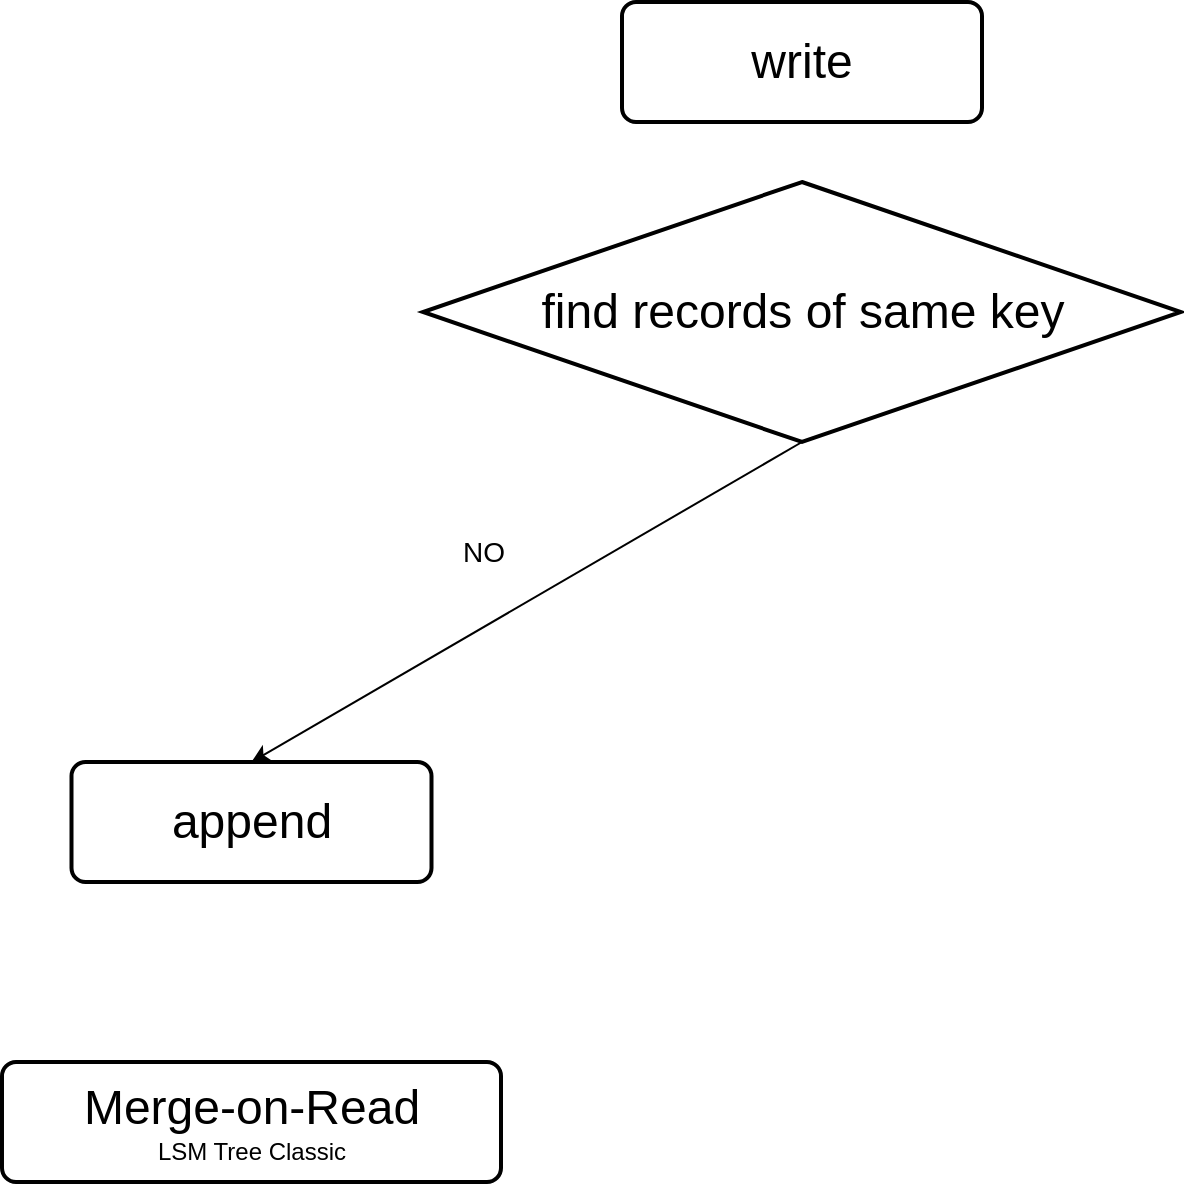 <mxfile version="21.2.1" type="github" pages="3">
  <diagram id="JbDepIAnJ_UnjSTBu0zZ" name="更新流程">
    <mxGraphModel dx="1011" dy="633" grid="1" gridSize="10" guides="1" tooltips="1" connect="1" arrows="1" fold="1" page="1" pageScale="1" pageWidth="827" pageHeight="1169" math="0" shadow="0">
      <root>
        <mxCell id="0" />
        <mxCell id="1" parent="0" />
        <mxCell id="gCz_q3hz_UD_uHODym0T-1" value="&lt;font style=&quot;&quot;&gt;&lt;span style=&quot;font-size: 24px;&quot;&gt;write&lt;/span&gt;&lt;br&gt;&lt;/font&gt;" style="rounded=1;whiteSpace=wrap;html=1;absoluteArcSize=1;arcSize=14;strokeWidth=2;" vertex="1" parent="1">
          <mxGeometry x="340" y="230" width="180" height="60" as="geometry" />
        </mxCell>
        <mxCell id="gCz_q3hz_UD_uHODym0T-3" value="&lt;font style=&quot;font-size: 24px;&quot;&gt;find records of same key&lt;/font&gt;" style="strokeWidth=2;html=1;shape=mxgraph.flowchart.decision;whiteSpace=wrap;" vertex="1" parent="1">
          <mxGeometry x="240.5" y="320" width="379" height="130" as="geometry" />
        </mxCell>
        <mxCell id="gCz_q3hz_UD_uHODym0T-4" value="&lt;font style=&quot;&quot;&gt;&lt;span style=&quot;font-size: 24px;&quot;&gt;append&lt;/span&gt;&lt;br&gt;&lt;/font&gt;" style="rounded=1;whiteSpace=wrap;html=1;absoluteArcSize=1;arcSize=14;strokeWidth=2;" vertex="1" parent="1">
          <mxGeometry x="64.75" y="610" width="180" height="60" as="geometry" />
        </mxCell>
        <mxCell id="gCz_q3hz_UD_uHODym0T-5" value="&lt;font style=&quot;&quot;&gt;&lt;span style=&quot;font-size: 24px;&quot;&gt;Merge-on-Read&lt;br&gt;&lt;/span&gt;LSM Tree Classic&lt;br&gt;&lt;/font&gt;" style="rounded=1;whiteSpace=wrap;html=1;absoluteArcSize=1;arcSize=14;strokeWidth=2;" vertex="1" parent="1">
          <mxGeometry x="30" y="760" width="249.5" height="60" as="geometry" />
        </mxCell>
        <mxCell id="gCz_q3hz_UD_uHODym0T-6" value="" style="endArrow=classic;html=1;rounded=0;entryX=0.5;entryY=0;entryDx=0;entryDy=0;exitX=0.5;exitY=1;exitDx=0;exitDy=0;exitPerimeter=0;" edge="1" parent="1" source="gCz_q3hz_UD_uHODym0T-3" target="gCz_q3hz_UD_uHODym0T-4">
          <mxGeometry width="50" height="50" relative="1" as="geometry">
            <mxPoint x="390" y="670" as="sourcePoint" />
            <mxPoint x="440" y="620" as="targetPoint" />
          </mxGeometry>
        </mxCell>
        <mxCell id="gCz_q3hz_UD_uHODym0T-7" value="&lt;font style=&quot;font-size: 14px;&quot;&gt;NO&lt;/font&gt;" style="text;html=1;strokeColor=none;fillColor=none;align=center;verticalAlign=middle;whiteSpace=wrap;rounded=0;" vertex="1" parent="1">
          <mxGeometry x="240.5" y="490" width="60" height="30" as="geometry" />
        </mxCell>
      </root>
    </mxGraphModel>
  </diagram>
  <diagram name="逻辑划分" id="nrrgJd85aSkOdo_KzUjb">
    <mxGraphModel dx="1838" dy="1151" grid="1" gridSize="10" guides="1" tooltips="1" connect="1" arrows="1" fold="1" page="1" pageScale="1" pageWidth="827" pageHeight="1169" math="0" shadow="0">
      <root>
        <mxCell id="0" />
        <mxCell id="1" parent="0" />
        <mxCell id="e6y0wfFueOvEQc84NtfS-1" value="&lt;font style=&quot;font-size: 24px;&quot;&gt;DataBase&lt;/font&gt;" style="rounded=1;whiteSpace=wrap;html=1;strokeColor=#b4a996;" parent="1" vertex="1">
          <mxGeometry x="10" y="320" width="150" height="60" as="geometry" />
        </mxCell>
        <mxCell id="e6y0wfFueOvEQc84NtfS-2" value="&lt;font style=&quot;font-size: 24px;&quot;&gt;Partition 2&lt;/font&gt;" style="rounded=1;whiteSpace=wrap;html=1;strokeColor=#b4a996;" parent="1" vertex="1">
          <mxGeometry x="430" y="320" width="150" height="60" as="geometry" />
        </mxCell>
        <mxCell id="e6y0wfFueOvEQc84NtfS-3" value="&lt;font style=&quot;font-size: 24px;&quot;&gt;Tablet&amp;nbsp;1N&lt;/font&gt;" style="rounded=1;whiteSpace=wrap;html=1;strokeColor=#b4a996;" parent="1" vertex="1">
          <mxGeometry x="660" y="190" width="150" height="50" as="geometry" />
        </mxCell>
        <mxCell id="e6y0wfFueOvEQc84NtfS-4" value="&lt;font style=&quot;font-size: 24px;&quot;&gt;Partition M&lt;/font&gt;" style="rounded=1;whiteSpace=wrap;html=1;strokeColor=#b4a996;" parent="1" vertex="1">
          <mxGeometry x="430" y="520" width="150" height="60" as="geometry" />
        </mxCell>
        <mxCell id="e6y0wfFueOvEQc84NtfS-5" value="&lt;font style=&quot;font-size: 24px;&quot;&gt;Partition 1&lt;/font&gt;" style="rounded=1;whiteSpace=wrap;html=1;strokeColor=#b4a996;" parent="1" vertex="1">
          <mxGeometry x="430" y="125" width="150" height="60" as="geometry" />
        </mxCell>
        <mxCell id="e6y0wfFueOvEQc84NtfS-6" value="&lt;font style=&quot;font-size: 24px;&quot;&gt;Tablet&amp;nbsp;12&lt;/font&gt;" style="rounded=1;whiteSpace=wrap;html=1;strokeColor=#b4a996;" parent="1" vertex="1">
          <mxGeometry x="660" y="130" width="150" height="50" as="geometry" />
        </mxCell>
        <mxCell id="e6y0wfFueOvEQc84NtfS-7" value="&lt;font style=&quot;font-size: 24px;&quot;&gt;Tablet 11&lt;/font&gt;" style="rounded=1;whiteSpace=wrap;html=1;strokeColor=#b4a996;" parent="1" vertex="1">
          <mxGeometry x="660" y="70" width="150" height="50" as="geometry" />
        </mxCell>
        <mxCell id="e6y0wfFueOvEQc84NtfS-8" value="&lt;font style=&quot;font-size: 24px;&quot;&gt;Table&lt;/font&gt;" style="rounded=1;whiteSpace=wrap;html=1;strokeColor=#b4a996;" parent="1" vertex="1">
          <mxGeometry x="210" y="320" width="150" height="60" as="geometry" />
        </mxCell>
        <mxCell id="e6y0wfFueOvEQc84NtfS-9" value="分区表、桶数量可以在创建时指定" style="text;html=1;strokeColor=none;fillColor=none;align=left;verticalAlign=middle;whiteSpace=wrap;rounded=0;" parent="1" vertex="1">
          <mxGeometry x="30" y="220" width="220" height="30" as="geometry" />
        </mxCell>
        <mxCell id="H2p4MiE3i_jRUhPCE0rc-1" value="" style="endArrow=classic;html=1;rounded=0;exitX=1;exitY=0.5;exitDx=0;exitDy=0;entryX=0;entryY=0.5;entryDx=0;entryDy=0;" parent="1" source="e6y0wfFueOvEQc84NtfS-8" target="e6y0wfFueOvEQc84NtfS-5" edge="1">
          <mxGeometry width="50" height="50" relative="1" as="geometry">
            <mxPoint x="390" y="420" as="sourcePoint" />
            <mxPoint x="440" y="370" as="targetPoint" />
          </mxGeometry>
        </mxCell>
        <mxCell id="H2p4MiE3i_jRUhPCE0rc-2" value="" style="endArrow=classic;html=1;rounded=0;exitX=1;exitY=0.5;exitDx=0;exitDy=0;entryX=0;entryY=0.5;entryDx=0;entryDy=0;" parent="1" source="e6y0wfFueOvEQc84NtfS-8" target="e6y0wfFueOvEQc84NtfS-2" edge="1">
          <mxGeometry width="50" height="50" relative="1" as="geometry">
            <mxPoint x="430" y="390" as="sourcePoint" />
            <mxPoint x="480" y="340" as="targetPoint" />
          </mxGeometry>
        </mxCell>
        <mxCell id="H2p4MiE3i_jRUhPCE0rc-3" value="" style="endArrow=classic;html=1;rounded=0;exitX=1;exitY=0.5;exitDx=0;exitDy=0;entryX=0;entryY=0.5;entryDx=0;entryDy=0;" parent="1" source="e6y0wfFueOvEQc84NtfS-8" target="e6y0wfFueOvEQc84NtfS-4" edge="1">
          <mxGeometry width="50" height="50" relative="1" as="geometry">
            <mxPoint x="430" y="410" as="sourcePoint" />
            <mxPoint x="480" y="360" as="targetPoint" />
          </mxGeometry>
        </mxCell>
        <mxCell id="H2p4MiE3i_jRUhPCE0rc-4" value="Range/List" style="text;html=1;strokeColor=none;fillColor=none;align=center;verticalAlign=middle;whiteSpace=wrap;rounded=0;" parent="1" vertex="1">
          <mxGeometry x="380" y="260" width="75" height="30" as="geometry" />
        </mxCell>
        <mxCell id="H2p4MiE3i_jRUhPCE0rc-5" value="" style="endArrow=classic;html=1;rounded=0;exitX=1;exitY=0.5;exitDx=0;exitDy=0;entryX=0;entryY=0.5;entryDx=0;entryDy=0;" parent="1" source="e6y0wfFueOvEQc84NtfS-1" target="e6y0wfFueOvEQc84NtfS-8" edge="1">
          <mxGeometry width="50" height="50" relative="1" as="geometry">
            <mxPoint x="270" y="180" as="sourcePoint" />
            <mxPoint x="320" y="130" as="targetPoint" />
          </mxGeometry>
        </mxCell>
        <mxCell id="H2p4MiE3i_jRUhPCE0rc-6" value="" style="endArrow=classic;html=1;rounded=0;entryX=0;entryY=0.5;entryDx=0;entryDy=0;exitX=1;exitY=0.5;exitDx=0;exitDy=0;" parent="1" source="e6y0wfFueOvEQc84NtfS-5" target="e6y0wfFueOvEQc84NtfS-7" edge="1">
          <mxGeometry width="50" height="50" relative="1" as="geometry">
            <mxPoint x="270" y="240" as="sourcePoint" />
            <mxPoint x="320" y="190" as="targetPoint" />
          </mxGeometry>
        </mxCell>
        <mxCell id="H2p4MiE3i_jRUhPCE0rc-7" value="" style="endArrow=classic;html=1;rounded=0;entryX=0;entryY=0.5;entryDx=0;entryDy=0;exitX=1;exitY=0.5;exitDx=0;exitDy=0;" parent="1" source="e6y0wfFueOvEQc84NtfS-5" target="e6y0wfFueOvEQc84NtfS-3" edge="1">
          <mxGeometry width="50" height="50" relative="1" as="geometry">
            <mxPoint x="590" y="165" as="sourcePoint" />
            <mxPoint x="670" y="105" as="targetPoint" />
          </mxGeometry>
        </mxCell>
        <mxCell id="H2p4MiE3i_jRUhPCE0rc-8" value="" style="endArrow=classic;html=1;rounded=0;entryX=0;entryY=0.5;entryDx=0;entryDy=0;exitX=1;exitY=0.5;exitDx=0;exitDy=0;" parent="1" source="e6y0wfFueOvEQc84NtfS-5" target="e6y0wfFueOvEQc84NtfS-6" edge="1">
          <mxGeometry width="50" height="50" relative="1" as="geometry">
            <mxPoint x="590" y="165" as="sourcePoint" />
            <mxPoint x="670" y="225" as="targetPoint" />
          </mxGeometry>
        </mxCell>
        <mxCell id="H2p4MiE3i_jRUhPCE0rc-9" value="Hash" style="text;html=1;strokeColor=none;fillColor=none;align=center;verticalAlign=middle;whiteSpace=wrap;rounded=0;" parent="1" vertex="1">
          <mxGeometry x="580" y="95" width="60" height="30" as="geometry" />
        </mxCell>
        <mxCell id="H2p4MiE3i_jRUhPCE0rc-10" value="&lt;font style=&quot;font-size: 24px;&quot;&gt;Tablet&amp;nbsp;2N&lt;/font&gt;" style="rounded=1;whiteSpace=wrap;html=1;strokeColor=#b4a996;" parent="1" vertex="1">
          <mxGeometry x="660" y="385" width="150" height="50" as="geometry" />
        </mxCell>
        <mxCell id="H2p4MiE3i_jRUhPCE0rc-11" value="&lt;font style=&quot;font-size: 24px;&quot;&gt;Tablet&amp;nbsp;22&lt;/font&gt;" style="rounded=1;whiteSpace=wrap;html=1;strokeColor=#b4a996;" parent="1" vertex="1">
          <mxGeometry x="660" y="325" width="150" height="50" as="geometry" />
        </mxCell>
        <mxCell id="H2p4MiE3i_jRUhPCE0rc-12" value="&lt;font style=&quot;font-size: 24px;&quot;&gt;Tablet&amp;nbsp;21&lt;/font&gt;" style="rounded=1;whiteSpace=wrap;html=1;strokeColor=#b4a996;" parent="1" vertex="1">
          <mxGeometry x="660" y="265" width="150" height="50" as="geometry" />
        </mxCell>
        <mxCell id="H2p4MiE3i_jRUhPCE0rc-13" value="" style="endArrow=classic;html=1;rounded=0;entryX=0;entryY=0.5;entryDx=0;entryDy=0;exitX=1;exitY=0.5;exitDx=0;exitDy=0;" parent="1" edge="1">
          <mxGeometry width="50" height="50" relative="1" as="geometry">
            <mxPoint x="580" y="350" as="sourcePoint" />
            <mxPoint x="660" y="290" as="targetPoint" />
          </mxGeometry>
        </mxCell>
        <mxCell id="H2p4MiE3i_jRUhPCE0rc-14" value="" style="endArrow=classic;html=1;rounded=0;entryX=0;entryY=0.5;entryDx=0;entryDy=0;exitX=1;exitY=0.5;exitDx=0;exitDy=0;" parent="1" edge="1">
          <mxGeometry width="50" height="50" relative="1" as="geometry">
            <mxPoint x="580" y="350" as="sourcePoint" />
            <mxPoint x="660" y="410" as="targetPoint" />
          </mxGeometry>
        </mxCell>
        <mxCell id="H2p4MiE3i_jRUhPCE0rc-15" value="" style="endArrow=classic;html=1;rounded=0;entryX=0;entryY=0.5;entryDx=0;entryDy=0;exitX=1;exitY=0.5;exitDx=0;exitDy=0;" parent="1" edge="1">
          <mxGeometry width="50" height="50" relative="1" as="geometry">
            <mxPoint x="580" y="350" as="sourcePoint" />
            <mxPoint x="660" y="350" as="targetPoint" />
          </mxGeometry>
        </mxCell>
        <mxCell id="H2p4MiE3i_jRUhPCE0rc-17" value="&lt;font style=&quot;font-size: 24px;&quot;&gt;Tablet&amp;nbsp;MN&lt;/font&gt;" style="rounded=1;whiteSpace=wrap;html=1;strokeColor=#b4a996;" parent="1" vertex="1">
          <mxGeometry x="660" y="585" width="150" height="50" as="geometry" />
        </mxCell>
        <mxCell id="H2p4MiE3i_jRUhPCE0rc-18" value="&lt;font style=&quot;font-size: 24px;&quot;&gt;Tablet&amp;nbsp;M2&lt;/font&gt;" style="rounded=1;whiteSpace=wrap;html=1;strokeColor=#b4a996;" parent="1" vertex="1">
          <mxGeometry x="660" y="525" width="150" height="50" as="geometry" />
        </mxCell>
        <mxCell id="H2p4MiE3i_jRUhPCE0rc-19" value="&lt;font style=&quot;font-size: 24px;&quot;&gt;Tablet&amp;nbsp;M1&lt;/font&gt;" style="rounded=1;whiteSpace=wrap;html=1;strokeColor=#b4a996;" parent="1" vertex="1">
          <mxGeometry x="660" y="465" width="150" height="50" as="geometry" />
        </mxCell>
        <mxCell id="H2p4MiE3i_jRUhPCE0rc-20" value="" style="endArrow=classic;html=1;rounded=0;entryX=0;entryY=0.5;entryDx=0;entryDy=0;" parent="1" edge="1">
          <mxGeometry width="50" height="50" relative="1" as="geometry">
            <mxPoint x="580" y="550" as="sourcePoint" />
            <mxPoint x="660" y="490" as="targetPoint" />
          </mxGeometry>
        </mxCell>
        <mxCell id="H2p4MiE3i_jRUhPCE0rc-21" value="" style="endArrow=classic;html=1;rounded=0;entryX=0;entryY=0.5;entryDx=0;entryDy=0;exitX=1;exitY=0.5;exitDx=0;exitDy=0;" parent="1" edge="1">
          <mxGeometry width="50" height="50" relative="1" as="geometry">
            <mxPoint x="580" y="550" as="sourcePoint" />
            <mxPoint x="660" y="610" as="targetPoint" />
          </mxGeometry>
        </mxCell>
        <mxCell id="H2p4MiE3i_jRUhPCE0rc-22" value="" style="endArrow=classic;html=1;rounded=0;entryX=0;entryY=0.5;entryDx=0;entryDy=0;exitX=1;exitY=0.5;exitDx=0;exitDy=0;" parent="1" edge="1">
          <mxGeometry width="50" height="50" relative="1" as="geometry">
            <mxPoint x="580" y="550" as="sourcePoint" />
            <mxPoint x="660" y="550" as="targetPoint" />
          </mxGeometry>
        </mxCell>
        <mxCell id="H2p4MiE3i_jRUhPCE0rc-23" value="" style="endArrow=classic;html=1;rounded=0;entryX=1;entryY=0.5;entryDx=0;entryDy=0;dashed=1;exitX=0;exitY=0.5;exitDx=0;exitDy=0;" parent="1" source="H2p4MiE3i_jRUhPCE0rc-26" target="e6y0wfFueOvEQc84NtfS-7" edge="1">
          <mxGeometry width="50" height="50" relative="1" as="geometry">
            <mxPoint x="1241" y="240" as="sourcePoint" />
            <mxPoint x="670" y="105" as="targetPoint" />
          </mxGeometry>
        </mxCell>
        <mxCell id="H2p4MiE3i_jRUhPCE0rc-24" value="" style="endArrow=classic;html=1;rounded=0;dashed=1;entryX=1;entryY=0.5;entryDx=0;entryDy=0;exitX=0;exitY=0.5;exitDx=0;exitDy=0;" parent="1" source="H2p4MiE3i_jRUhPCE0rc-26" target="H2p4MiE3i_jRUhPCE0rc-12" edge="1">
          <mxGeometry width="50" height="50" relative="1" as="geometry">
            <mxPoint x="1251" y="250" as="sourcePoint" />
            <mxPoint x="820" y="105" as="targetPoint" />
          </mxGeometry>
        </mxCell>
        <mxCell id="H2p4MiE3i_jRUhPCE0rc-25" value="" style="endArrow=classic;html=1;rounded=0;entryX=1;entryY=0.5;entryDx=0;entryDy=0;dashed=1;exitX=0;exitY=0.5;exitDx=0;exitDy=0;" parent="1" source="H2p4MiE3i_jRUhPCE0rc-26" target="H2p4MiE3i_jRUhPCE0rc-19" edge="1">
          <mxGeometry width="50" height="50" relative="1" as="geometry">
            <mxPoint x="1261" y="260" as="sourcePoint" />
            <mxPoint x="830" y="115" as="targetPoint" />
          </mxGeometry>
        </mxCell>
        <mxCell id="H2p4MiE3i_jRUhPCE0rc-26" value="&lt;font style=&quot;font-size: 24px;&quot;&gt;Bucket 1&lt;/font&gt;" style="rounded=1;whiteSpace=wrap;html=1;strokeColor=#b4a996;" parent="1" vertex="1">
          <mxGeometry x="920" y="130" width="150" height="50" as="geometry" />
        </mxCell>
        <mxCell id="H2p4MiE3i_jRUhPCE0rc-27" value="&lt;font style=&quot;font-size: 24px;&quot;&gt;Bucket 2&lt;/font&gt;" style="rounded=1;whiteSpace=wrap;html=1;strokeColor=#b4a996;" parent="1" vertex="1">
          <mxGeometry x="920" y="325" width="150" height="50" as="geometry" />
        </mxCell>
        <mxCell id="H2p4MiE3i_jRUhPCE0rc-28" value="&lt;font style=&quot;font-size: 24px;&quot;&gt;Bucket N&lt;/font&gt;" style="rounded=1;whiteSpace=wrap;html=1;strokeColor=#b4a996;" parent="1" vertex="1">
          <mxGeometry x="920" y="525" width="150" height="50" as="geometry" />
        </mxCell>
        <mxCell id="H2p4MiE3i_jRUhPCE0rc-29" value="" style="endArrow=classic;html=1;rounded=0;entryX=1;entryY=0.5;entryDx=0;entryDy=0;dashed=1;exitX=0;exitY=0.5;exitDx=0;exitDy=0;" parent="1" source="H2p4MiE3i_jRUhPCE0rc-27" target="e6y0wfFueOvEQc84NtfS-6" edge="1">
          <mxGeometry width="50" height="50" relative="1" as="geometry">
            <mxPoint x="930" y="165" as="sourcePoint" />
            <mxPoint x="820" y="105" as="targetPoint" />
          </mxGeometry>
        </mxCell>
        <mxCell id="H2p4MiE3i_jRUhPCE0rc-30" value="" style="endArrow=classic;html=1;rounded=0;entryX=1;entryY=0.5;entryDx=0;entryDy=0;dashed=1;exitX=0;exitY=0.5;exitDx=0;exitDy=0;" parent="1" source="H2p4MiE3i_jRUhPCE0rc-27" target="H2p4MiE3i_jRUhPCE0rc-11" edge="1">
          <mxGeometry width="50" height="50" relative="1" as="geometry">
            <mxPoint x="940" y="175" as="sourcePoint" />
            <mxPoint x="830" y="115" as="targetPoint" />
          </mxGeometry>
        </mxCell>
        <mxCell id="H2p4MiE3i_jRUhPCE0rc-31" value="" style="endArrow=classic;html=1;rounded=0;entryX=1;entryY=0.5;entryDx=0;entryDy=0;dashed=1;exitX=0;exitY=0.5;exitDx=0;exitDy=0;" parent="1" source="H2p4MiE3i_jRUhPCE0rc-27" target="H2p4MiE3i_jRUhPCE0rc-18" edge="1">
          <mxGeometry width="50" height="50" relative="1" as="geometry">
            <mxPoint x="930" y="360" as="sourcePoint" />
            <mxPoint x="820" y="360" as="targetPoint" />
          </mxGeometry>
        </mxCell>
        <mxCell id="H2p4MiE3i_jRUhPCE0rc-32" value="" style="endArrow=classic;html=1;rounded=0;entryX=1;entryY=0.5;entryDx=0;entryDy=0;dashed=1;exitX=0;exitY=0.5;exitDx=0;exitDy=0;" parent="1" source="H2p4MiE3i_jRUhPCE0rc-28" target="H2p4MiE3i_jRUhPCE0rc-17" edge="1">
          <mxGeometry width="50" height="50" relative="1" as="geometry">
            <mxPoint x="930" y="360" as="sourcePoint" />
            <mxPoint x="820" y="420" as="targetPoint" />
          </mxGeometry>
        </mxCell>
        <mxCell id="H2p4MiE3i_jRUhPCE0rc-33" value="" style="endArrow=classic;html=1;rounded=0;entryX=1;entryY=0.5;entryDx=0;entryDy=0;dashed=1;exitX=0;exitY=0.5;exitDx=0;exitDy=0;" parent="1" source="H2p4MiE3i_jRUhPCE0rc-28" target="H2p4MiE3i_jRUhPCE0rc-10" edge="1">
          <mxGeometry width="50" height="50" relative="1" as="geometry">
            <mxPoint x="930" y="360" as="sourcePoint" />
            <mxPoint x="820" y="560" as="targetPoint" />
          </mxGeometry>
        </mxCell>
        <mxCell id="H2p4MiE3i_jRUhPCE0rc-34" value="" style="endArrow=classic;html=1;rounded=0;entryX=1;entryY=0.5;entryDx=0;entryDy=0;dashed=1;exitX=0;exitY=0.5;exitDx=0;exitDy=0;" parent="1" source="H2p4MiE3i_jRUhPCE0rc-28" target="e6y0wfFueOvEQc84NtfS-3" edge="1">
          <mxGeometry width="50" height="50" relative="1" as="geometry">
            <mxPoint x="930" y="560" as="sourcePoint" />
            <mxPoint x="820" y="420" as="targetPoint" />
          </mxGeometry>
        </mxCell>
      </root>
    </mxGraphModel>
  </diagram>
  <diagram id="i7RlYUp27ShSSlCGvgH0" name="物理结构">
    <mxGraphModel dx="1444" dy="904" grid="1" gridSize="10" guides="1" tooltips="1" connect="1" arrows="1" fold="1" page="1" pageScale="1" pageWidth="827" pageHeight="1169" math="0" shadow="0">
      <root>
        <mxCell id="0" />
        <mxCell id="1" parent="0" />
        <mxCell id="m-j_QYXZWHp6Sgp1w7O6-5" value="" style="rounded=0;whiteSpace=wrap;html=1;" parent="1" vertex="1">
          <mxGeometry x="20" y="280" width="170" height="320" as="geometry" />
        </mxCell>
        <mxCell id="m-j_QYXZWHp6Sgp1w7O6-6" value="&lt;font style=&quot;&quot;&gt;&lt;span style=&quot;font-size: 24px;&quot;&gt;Table 1&lt;/span&gt;&lt;br&gt;&lt;font style=&quot;font-size: 14px;&quot;&gt;3 replications&lt;/font&gt;&lt;br&gt;&lt;/font&gt;" style="text;html=1;strokeColor=none;fillColor=none;align=center;verticalAlign=middle;whiteSpace=wrap;rounded=0;" parent="1" vertex="1">
          <mxGeometry x="20" y="290" width="170" height="60" as="geometry" />
        </mxCell>
        <mxCell id="m-j_QYXZWHp6Sgp1w7O6-7" value="&lt;font style=&quot;font-size: 24px;&quot;&gt;Tablet 1&lt;br&gt;&lt;/font&gt;" style="rounded=1;whiteSpace=wrap;html=1;strokeColor=#b4a996;fillColor=#d7d7d8;" parent="1" vertex="1">
          <mxGeometry x="30" y="360" width="150" height="60" as="geometry" />
        </mxCell>
        <mxCell id="m-j_QYXZWHp6Sgp1w7O6-8" value="&lt;font style=&quot;font-size: 24px;&quot;&gt;Tablet 2&lt;br&gt;&lt;/font&gt;" style="rounded=1;whiteSpace=wrap;html=1;strokeColor=#B4A996;fillColor=#56a0d3;" parent="1" vertex="1">
          <mxGeometry x="30" y="440" width="150" height="60" as="geometry" />
        </mxCell>
        <mxCell id="m-j_QYXZWHp6Sgp1w7O6-9" value="&lt;font style=&quot;font-size: 24px;&quot;&gt;Tablet 3&lt;br&gt;&lt;/font&gt;" style="rounded=1;whiteSpace=wrap;html=1;strokeColor=#b4a996;fillColor=#8ec06c;" parent="1" vertex="1">
          <mxGeometry x="30" y="520" width="150" height="60" as="geometry" />
        </mxCell>
        <mxCell id="m-j_QYXZWHp6Sgp1w7O6-10" value="" style="rounded=0;whiteSpace=wrap;html=1;" parent="1" vertex="1">
          <mxGeometry x="20" y="635" width="170" height="160" as="geometry" />
        </mxCell>
        <mxCell id="m-j_QYXZWHp6Sgp1w7O6-11" value="&lt;font style=&quot;&quot;&gt;&lt;span style=&quot;font-size: 24px;&quot;&gt;Table 2&lt;/span&gt;&lt;br&gt;&lt;font style=&quot;font-size: 14px;&quot;&gt;2 replications&lt;/font&gt;&lt;br&gt;&lt;/font&gt;" style="text;html=1;strokeColor=none;fillColor=none;align=center;verticalAlign=middle;whiteSpace=wrap;rounded=0;" parent="1" vertex="1">
          <mxGeometry x="20" y="645" width="170" height="60" as="geometry" />
        </mxCell>
        <mxCell id="m-j_QYXZWHp6Sgp1w7O6-15" value="&lt;font style=&quot;font-size: 24px;&quot;&gt;Tablet 4&lt;br&gt;&lt;/font&gt;" style="rounded=1;whiteSpace=wrap;html=1;strokeColor=#b4a996;fillColor=#ecb731;" parent="1" vertex="1">
          <mxGeometry x="30" y="715" width="150" height="60" as="geometry" />
        </mxCell>
        <mxCell id="m-j_QYXZWHp6Sgp1w7O6-16" value="" style="rounded=0;whiteSpace=wrap;html=1;" parent="1" vertex="1">
          <mxGeometry x="280" y="415" width="170" height="400" as="geometry" />
        </mxCell>
        <mxCell id="m-j_QYXZWHp6Sgp1w7O6-17" value="&lt;font style=&quot;&quot;&gt;&lt;span style=&quot;font-size: 24px;&quot;&gt;BE 1&lt;/span&gt;&lt;br&gt;&lt;/font&gt;" style="text;html=1;strokeColor=none;fillColor=none;align=center;verticalAlign=middle;whiteSpace=wrap;rounded=0;" parent="1" vertex="1">
          <mxGeometry x="280" y="425" width="170" height="60" as="geometry" />
        </mxCell>
        <mxCell id="m-j_QYXZWHp6Sgp1w7O6-18" value="&lt;font style=&quot;font-size: 24px;&quot;&gt;Tablet 1&lt;br&gt;R1&lt;br&gt;&lt;/font&gt;" style="rounded=1;whiteSpace=wrap;html=1;strokeColor=#b4a996;fillColor=#d7d7d8;" parent="1" vertex="1">
          <mxGeometry x="290" y="495" width="150" height="60" as="geometry" />
        </mxCell>
        <mxCell id="m-j_QYXZWHp6Sgp1w7O6-19" value="&lt;font style=&quot;font-size: 24px;&quot;&gt;Tablet 2&lt;br&gt;R1&lt;br&gt;&lt;/font&gt;" style="rounded=1;whiteSpace=wrap;html=1;strokeColor=#B4A996;fillColor=#56a0d3;" parent="1" vertex="1">
          <mxGeometry x="290" y="575" width="150" height="60" as="geometry" />
        </mxCell>
        <mxCell id="m-j_QYXZWHp6Sgp1w7O6-21" value="" style="rounded=0;whiteSpace=wrap;html=1;" parent="1" vertex="1">
          <mxGeometry x="490" y="415" width="170" height="400" as="geometry" />
        </mxCell>
        <mxCell id="m-j_QYXZWHp6Sgp1w7O6-22" value="&lt;font style=&quot;&quot;&gt;&lt;span style=&quot;font-size: 24px;&quot;&gt;BE 1&lt;/span&gt;&lt;br&gt;&lt;/font&gt;" style="text;html=1;strokeColor=none;fillColor=none;align=center;verticalAlign=middle;whiteSpace=wrap;rounded=0;" parent="1" vertex="1">
          <mxGeometry x="490" y="425" width="170" height="60" as="geometry" />
        </mxCell>
        <mxCell id="m-j_QYXZWHp6Sgp1w7O6-23" value="&lt;font style=&quot;font-size: 24px;&quot;&gt;Tablet 1&lt;br&gt;R2&lt;br&gt;&lt;/font&gt;" style="rounded=1;whiteSpace=wrap;html=1;strokeColor=#b4a996;fillColor=#d7d7d8;" parent="1" vertex="1">
          <mxGeometry x="500" y="495" width="150" height="60" as="geometry" />
        </mxCell>
        <mxCell id="m-j_QYXZWHp6Sgp1w7O6-25" value="&lt;font style=&quot;font-size: 24px;&quot;&gt;Tablet 3&lt;br&gt;R1&lt;br&gt;&lt;/font&gt;" style="rounded=1;whiteSpace=wrap;html=1;strokeColor=#b4a996;fillColor=#8ec06c;" parent="1" vertex="1">
          <mxGeometry x="500" y="575" width="150" height="60" as="geometry" />
        </mxCell>
        <mxCell id="m-j_QYXZWHp6Sgp1w7O6-26" value="" style="rounded=0;whiteSpace=wrap;html=1;" parent="1" vertex="1">
          <mxGeometry x="700" y="415" width="170" height="400" as="geometry" />
        </mxCell>
        <mxCell id="m-j_QYXZWHp6Sgp1w7O6-27" value="&lt;font style=&quot;&quot;&gt;&lt;span style=&quot;font-size: 24px;&quot;&gt;BE 1&lt;/span&gt;&lt;br&gt;&lt;/font&gt;" style="text;html=1;strokeColor=none;fillColor=none;align=center;verticalAlign=middle;whiteSpace=wrap;rounded=0;" parent="1" vertex="1">
          <mxGeometry x="700" y="425" width="170" height="60" as="geometry" />
        </mxCell>
        <mxCell id="m-j_QYXZWHp6Sgp1w7O6-28" value="&lt;font style=&quot;font-size: 24px;&quot;&gt;Tablet 1&lt;br&gt;R3&lt;br&gt;&lt;/font&gt;" style="rounded=1;whiteSpace=wrap;html=1;strokeColor=#b4a996;fillColor=#d7d7d8;" parent="1" vertex="1">
          <mxGeometry x="710" y="495" width="150" height="60" as="geometry" />
        </mxCell>
        <mxCell id="m-j_QYXZWHp6Sgp1w7O6-29" value="&lt;font style=&quot;font-size: 24px;&quot;&gt;Tablet 2&lt;br&gt;R2&lt;br&gt;&lt;/font&gt;" style="rounded=1;whiteSpace=wrap;html=1;strokeColor=#B4A996;fillColor=#56a0d3;" parent="1" vertex="1">
          <mxGeometry x="710" y="575" width="150" height="60" as="geometry" />
        </mxCell>
        <mxCell id="m-j_QYXZWHp6Sgp1w7O6-30" value="&lt;font style=&quot;font-size: 24px;&quot;&gt;Tablet 3&lt;br&gt;R3&lt;br&gt;&lt;/font&gt;" style="rounded=1;whiteSpace=wrap;html=1;strokeColor=#b4a996;fillColor=#8ec06c;" parent="1" vertex="1">
          <mxGeometry x="710" y="655" width="150" height="60" as="geometry" />
        </mxCell>
        <mxCell id="m-j_QYXZWHp6Sgp1w7O6-31" value="" style="rounded=0;whiteSpace=wrap;html=1;" parent="1" vertex="1">
          <mxGeometry x="910" y="415" width="170" height="400" as="geometry" />
        </mxCell>
        <mxCell id="m-j_QYXZWHp6Sgp1w7O6-32" value="&lt;font style=&quot;&quot;&gt;&lt;span style=&quot;font-size: 24px;&quot;&gt;BE 1&lt;/span&gt;&lt;br&gt;&lt;/font&gt;" style="text;html=1;strokeColor=none;fillColor=none;align=center;verticalAlign=middle;whiteSpace=wrap;rounded=0;" parent="1" vertex="1">
          <mxGeometry x="910" y="425" width="170" height="60" as="geometry" />
        </mxCell>
        <mxCell id="m-j_QYXZWHp6Sgp1w7O6-34" value="&lt;font style=&quot;font-size: 24px;&quot;&gt;Tablet 2&lt;br&gt;R3&lt;br&gt;&lt;/font&gt;" style="rounded=1;whiteSpace=wrap;html=1;strokeColor=#B4A996;fillColor=#56a0d3;" parent="1" vertex="1">
          <mxGeometry x="920" y="495" width="150" height="60" as="geometry" />
        </mxCell>
        <mxCell id="m-j_QYXZWHp6Sgp1w7O6-35" value="&lt;font style=&quot;font-size: 24px;&quot;&gt;Tablet 3&lt;br&gt;R2&lt;br&gt;&lt;/font&gt;" style="rounded=1;whiteSpace=wrap;html=1;strokeColor=#b4a996;fillColor=#8ec06c;" parent="1" vertex="1">
          <mxGeometry x="920" y="575" width="150" height="60" as="geometry" />
        </mxCell>
        <mxCell id="m-j_QYXZWHp6Sgp1w7O6-37" value="&lt;font style=&quot;font-size: 24px;&quot;&gt;Tablet 4&lt;br&gt;R1&lt;br&gt;&lt;/font&gt;" style="rounded=1;whiteSpace=wrap;html=1;strokeColor=#b4a996;fillColor=#ecb731;" parent="1" vertex="1">
          <mxGeometry x="290" y="655" width="150" height="60" as="geometry" />
        </mxCell>
        <mxCell id="m-j_QYXZWHp6Sgp1w7O6-38" value="" style="rounded=0;whiteSpace=wrap;html=1;" parent="1" vertex="1">
          <mxGeometry x="320" y="200" width="170" height="80" as="geometry" />
        </mxCell>
        <mxCell id="m-j_QYXZWHp6Sgp1w7O6-39" value="&lt;font style=&quot;&quot;&gt;&lt;span style=&quot;font-size: 24px;&quot;&gt;FE 1&lt;br&gt;&lt;/span&gt;&lt;font style=&quot;font-size: 18px;&quot;&gt;Master&lt;/font&gt;&lt;br&gt;&lt;/font&gt;" style="text;html=1;strokeColor=none;fillColor=none;align=center;verticalAlign=middle;whiteSpace=wrap;rounded=0;" parent="1" vertex="1">
          <mxGeometry x="320" y="210" width="170" height="60" as="geometry" />
        </mxCell>
        <mxCell id="m-j_QYXZWHp6Sgp1w7O6-43" value="" style="rounded=0;whiteSpace=wrap;html=1;" parent="1" vertex="1">
          <mxGeometry x="600" y="200" width="170" height="80" as="geometry" />
        </mxCell>
        <mxCell id="m-j_QYXZWHp6Sgp1w7O6-44" value="&lt;font style=&quot;&quot;&gt;&lt;span style=&quot;font-size: 24px;&quot;&gt;FE 2&lt;br&gt;&lt;/span&gt;&lt;font style=&quot;font-size: 18px;&quot;&gt;Follower&lt;/font&gt;&lt;br&gt;&lt;/font&gt;" style="text;html=1;strokeColor=none;fillColor=none;align=center;verticalAlign=middle;whiteSpace=wrap;rounded=0;" parent="1" vertex="1">
          <mxGeometry x="600" y="210" width="170" height="60" as="geometry" />
        </mxCell>
        <mxCell id="m-j_QYXZWHp6Sgp1w7O6-45" value="" style="rounded=0;whiteSpace=wrap;html=1;" parent="1" vertex="1">
          <mxGeometry x="870" y="200" width="170" height="80" as="geometry" />
        </mxCell>
        <mxCell id="m-j_QYXZWHp6Sgp1w7O6-46" value="&lt;font style=&quot;&quot;&gt;&lt;span style=&quot;font-size: 24px;&quot;&gt;FE 2&lt;br&gt;&lt;/span&gt;&lt;font style=&quot;font-size: 18px;&quot;&gt;Follower&lt;/font&gt;&lt;br&gt;&lt;/font&gt;" style="text;html=1;strokeColor=none;fillColor=none;align=center;verticalAlign=middle;whiteSpace=wrap;rounded=0;" parent="1" vertex="1">
          <mxGeometry x="870" y="210" width="170" height="60" as="geometry" />
        </mxCell>
        <mxCell id="m-j_QYXZWHp6Sgp1w7O6-47" value="&lt;font style=&quot;font-size: 24px;&quot;&gt;Tablet 4&lt;br&gt;R2&lt;br&gt;&lt;/font&gt;" style="rounded=1;whiteSpace=wrap;html=1;strokeColor=#b4a996;fillColor=#ecb731;" parent="1" vertex="1">
          <mxGeometry x="500" y="655" width="150" height="60" as="geometry" />
        </mxCell>
        <mxCell id="m-j_QYXZWHp6Sgp1w7O6-48" value="&lt;font style=&quot;font-size: 14px;&quot;&gt;最大副本数取决于部署BE服务的独立IP数量，注意不是BE的数量，其原则是不允许同一个Tablet的副本分布在同一台物理机上，而识别物理机是通过IP地址&lt;/font&gt;" style="text;html=1;strokeColor=none;fillColor=none;align=left;verticalAlign=middle;whiteSpace=wrap;rounded=0;" parent="1" vertex="1">
          <mxGeometry x="20" y="830" width="520" height="70" as="geometry" />
        </mxCell>
      </root>
    </mxGraphModel>
  </diagram>
</mxfile>
